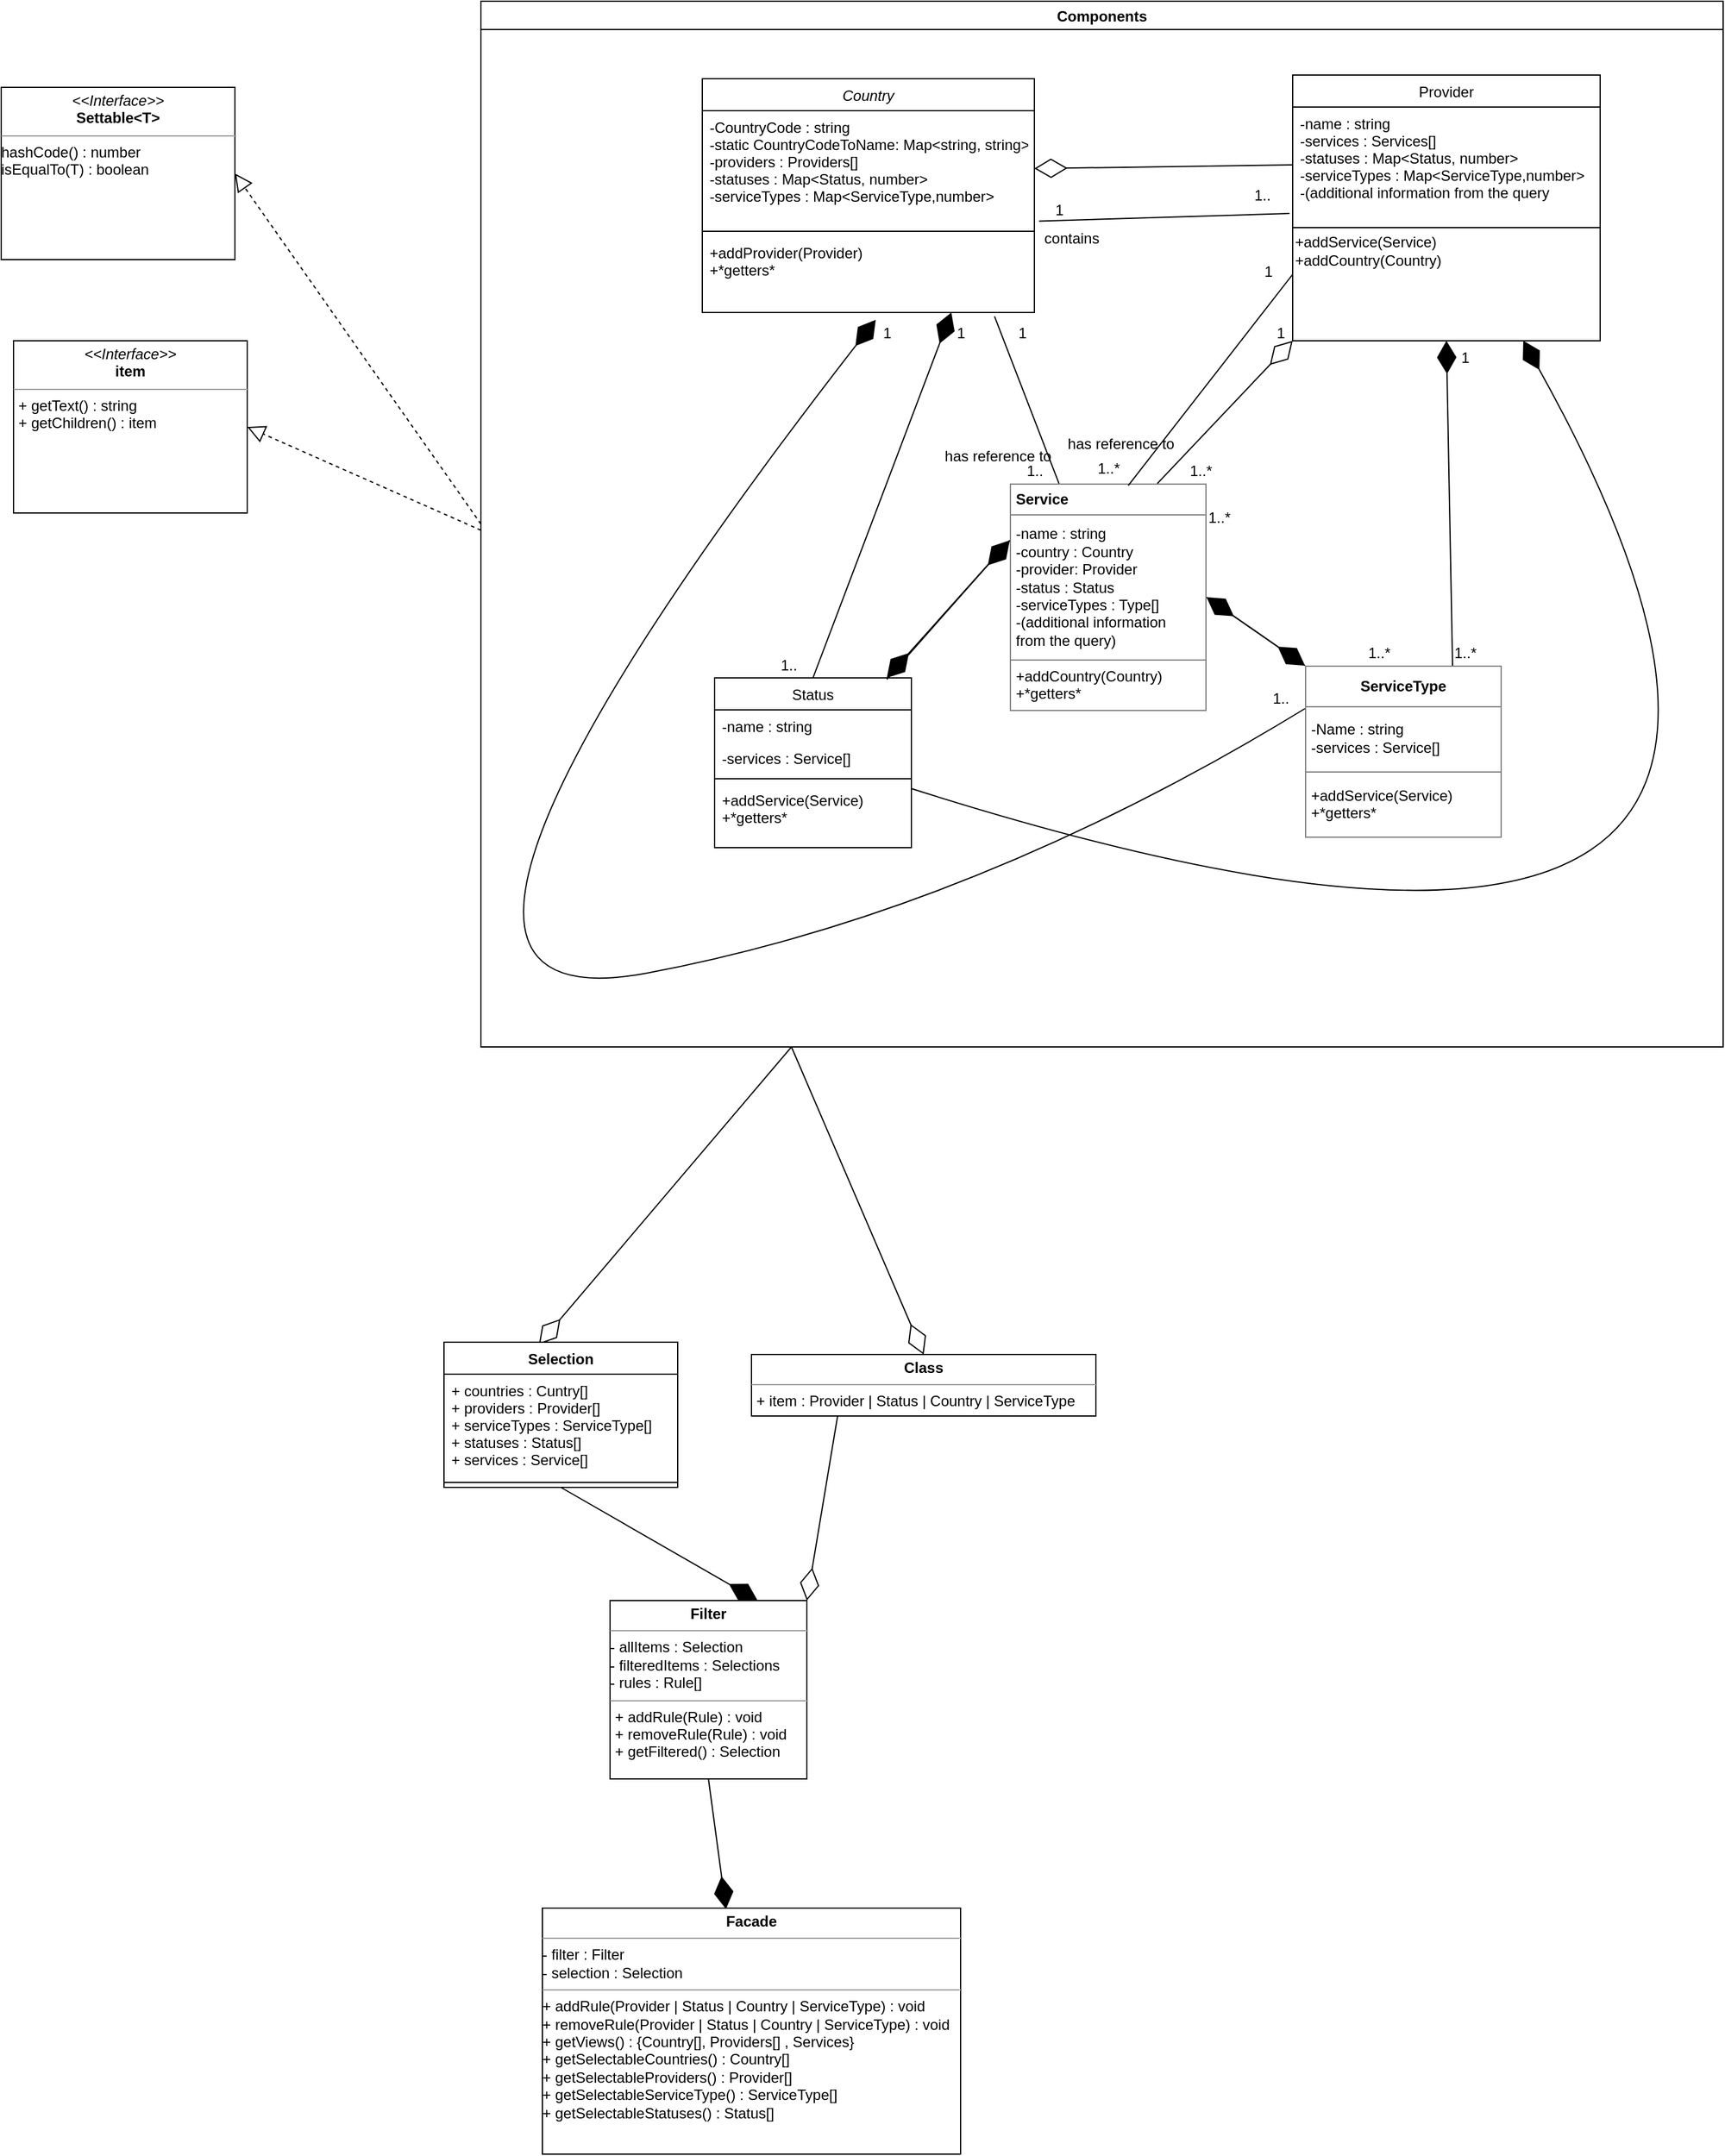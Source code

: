 <mxfile version="18.0.3" type="github">
  <diagram id="C5RBs43oDa-KdzZeNtuy" name="Page-1">
    <mxGraphModel dx="2577" dy="843" grid="1" gridSize="10" guides="1" tooltips="1" connect="1" arrows="1" fold="1" page="1" pageScale="1" pageWidth="827" pageHeight="1169" math="0" shadow="0">
      <root>
        <mxCell id="WIyWlLk6GJQsqaUBKTNV-0" />
        <mxCell id="WIyWlLk6GJQsqaUBKTNV-1" parent="WIyWlLk6GJQsqaUBKTNV-0" />
        <mxCell id="zkfFHV4jXpPFQw0GAbJ--0" value="Country" style="swimlane;fontStyle=2;align=center;verticalAlign=top;childLayout=stackLayout;horizontal=1;startSize=26;horizontalStack=0;resizeParent=1;resizeLast=0;collapsible=1;marginBottom=0;rounded=0;shadow=0;strokeWidth=1;" parent="WIyWlLk6GJQsqaUBKTNV-1" vertex="1">
          <mxGeometry x="40" y="163" width="270" height="190" as="geometry">
            <mxRectangle x="230" y="140" width="160" height="26" as="alternateBounds" />
          </mxGeometry>
        </mxCell>
        <mxCell id="zkfFHV4jXpPFQw0GAbJ--1" value="-CountryCode : string&#xa;-static CountryCodeToName: Map&lt;string, string&gt;&#xa;-providers : Providers[]&#xa;-statuses : Map&lt;Status, number&gt;&#xa;-serviceTypes : Map&lt;ServiceType,number&gt;&#xa;&#xa;" style="text;align=left;verticalAlign=top;spacingLeft=4;spacingRight=4;overflow=hidden;rotatable=0;points=[[0,0.5],[1,0.5]];portConstraint=eastwest;" parent="zkfFHV4jXpPFQw0GAbJ--0" vertex="1">
          <mxGeometry y="26" width="270" height="94" as="geometry" />
        </mxCell>
        <mxCell id="zkfFHV4jXpPFQw0GAbJ--4" value="" style="line;html=1;strokeWidth=1;align=left;verticalAlign=middle;spacingTop=-1;spacingLeft=3;spacingRight=3;rotatable=0;labelPosition=right;points=[];portConstraint=eastwest;" parent="zkfFHV4jXpPFQw0GAbJ--0" vertex="1">
          <mxGeometry y="120" width="270" height="8" as="geometry" />
        </mxCell>
        <mxCell id="zkfFHV4jXpPFQw0GAbJ--5" value="+addProvider(Provider)&#xa;+*getters*&#xa;" style="text;align=left;verticalAlign=top;spacingLeft=4;spacingRight=4;overflow=hidden;rotatable=0;points=[[0,0.5],[1,0.5]];portConstraint=eastwest;" parent="zkfFHV4jXpPFQw0GAbJ--0" vertex="1">
          <mxGeometry y="128" width="270" height="62" as="geometry" />
        </mxCell>
        <mxCell id="zkfFHV4jXpPFQw0GAbJ--6" value="Status" style="swimlane;fontStyle=0;align=center;verticalAlign=top;childLayout=stackLayout;horizontal=1;startSize=26;horizontalStack=0;resizeParent=1;resizeLast=0;collapsible=1;marginBottom=0;rounded=0;shadow=0;strokeWidth=1;" parent="WIyWlLk6GJQsqaUBKTNV-1" vertex="1">
          <mxGeometry x="50" y="650" width="160" height="138" as="geometry">
            <mxRectangle x="130" y="380" width="160" height="26" as="alternateBounds" />
          </mxGeometry>
        </mxCell>
        <mxCell id="zkfFHV4jXpPFQw0GAbJ--7" value="-name : string" style="text;align=left;verticalAlign=top;spacingLeft=4;spacingRight=4;overflow=hidden;rotatable=0;points=[[0,0.5],[1,0.5]];portConstraint=eastwest;" parent="zkfFHV4jXpPFQw0GAbJ--6" vertex="1">
          <mxGeometry y="26" width="160" height="26" as="geometry" />
        </mxCell>
        <mxCell id="zkfFHV4jXpPFQw0GAbJ--8" value="-services : Service[]" style="text;align=left;verticalAlign=top;spacingLeft=4;spacingRight=4;overflow=hidden;rotatable=0;points=[[0,0.5],[1,0.5]];portConstraint=eastwest;rounded=0;shadow=0;html=0;" parent="zkfFHV4jXpPFQw0GAbJ--6" vertex="1">
          <mxGeometry y="52" width="160" height="26" as="geometry" />
        </mxCell>
        <mxCell id="zkfFHV4jXpPFQw0GAbJ--9" value="" style="line;html=1;strokeWidth=1;align=left;verticalAlign=middle;spacingTop=-1;spacingLeft=3;spacingRight=3;rotatable=0;labelPosition=right;points=[];portConstraint=eastwest;" parent="zkfFHV4jXpPFQw0GAbJ--6" vertex="1">
          <mxGeometry y="78" width="160" height="8" as="geometry" />
        </mxCell>
        <mxCell id="zkfFHV4jXpPFQw0GAbJ--10" value="+addService(Service)&#xa;+*getters*&#xa;" style="text;align=left;verticalAlign=top;spacingLeft=4;spacingRight=4;overflow=hidden;rotatable=0;points=[[0,0.5],[1,0.5]];portConstraint=eastwest;fontStyle=0" parent="zkfFHV4jXpPFQw0GAbJ--6" vertex="1">
          <mxGeometry y="86" width="160" height="44" as="geometry" />
        </mxCell>
        <mxCell id="zkfFHV4jXpPFQw0GAbJ--17" value="Provider" style="swimlane;fontStyle=0;align=center;verticalAlign=top;childLayout=stackLayout;horizontal=1;startSize=26;horizontalStack=0;resizeParent=1;resizeLast=0;collapsible=1;marginBottom=0;rounded=0;shadow=0;strokeWidth=1;" parent="WIyWlLk6GJQsqaUBKTNV-1" vertex="1">
          <mxGeometry x="520" y="160" width="250" height="216" as="geometry">
            <mxRectangle x="550" y="140" width="160" height="26" as="alternateBounds" />
          </mxGeometry>
        </mxCell>
        <mxCell id="zkfFHV4jXpPFQw0GAbJ--18" value="-name : string &#xa;-services : Services[]&#xa;-statuses : Map&lt;Status, number&gt;&#xa;-serviceTypes : Map&lt;ServiceType,number&gt;&#xa;-(additional information from the query&#xa;" style="text;align=left;verticalAlign=top;spacingLeft=4;spacingRight=4;overflow=hidden;rotatable=0;points=[[0,0.5],[1,0.5]];portConstraint=eastwest;" parent="zkfFHV4jXpPFQw0GAbJ--17" vertex="1">
          <mxGeometry y="26" width="250" height="94" as="geometry" />
        </mxCell>
        <mxCell id="zkfFHV4jXpPFQw0GAbJ--23" value="" style="line;html=1;strokeWidth=1;align=left;verticalAlign=middle;spacingTop=-1;spacingLeft=3;spacingRight=3;rotatable=0;labelPosition=right;points=[];portConstraint=eastwest;" parent="zkfFHV4jXpPFQw0GAbJ--17" vertex="1">
          <mxGeometry y="120" width="250" height="8" as="geometry" />
        </mxCell>
        <mxCell id="jx6eO44tTlSofghOy_yD-11" value="+addService(Service)&lt;div&gt;+addCountry(Country)&lt;br&gt;&lt;/div&gt;" style="text;html=1;align=left;verticalAlign=middle;resizable=0;points=[];autosize=1;strokeColor=none;fillColor=none;hachureGap=4;" vertex="1" parent="zkfFHV4jXpPFQw0GAbJ--17">
          <mxGeometry y="128" width="250" height="30" as="geometry" />
        </mxCell>
        <mxCell id="jx6eO44tTlSofghOy_yD-0" value="&lt;table style=&quot;width:100%;height:100%;border-collapse:collapse;&quot; width=&quot;100%&quot; height=&quot;100%&quot; cellpadding=&quot;4&quot; border=&quot;1&quot;&gt;&lt;tbody&gt;&lt;tr&gt;&lt;th&gt;Service&lt;/th&gt;&lt;/tr&gt;&lt;tr&gt;&lt;td&gt;-name : string&lt;br&gt;-country : Country&lt;br&gt;-provider: Provider &lt;br&gt;-status : Status&lt;br&gt;-serviceTypes : Type[]&lt;br&gt;-(additional information&lt;br&gt;from the query)&lt;br&gt;&lt;/td&gt;&lt;/tr&gt;&lt;tr&gt;&lt;td&gt;+addCountry(Country)&lt;br&gt;+*getters*&lt;br&gt;&lt;/td&gt;&lt;/tr&gt;&lt;/tbody&gt;&lt;/table&gt;" style="text;html=1;strokeColor=none;fillColor=none;overflow=fill;hachureGap=4;align=left;" vertex="1" parent="WIyWlLk6GJQsqaUBKTNV-1">
          <mxGeometry x="290" y="492" width="160" height="185" as="geometry" />
        </mxCell>
        <mxCell id="jx6eO44tTlSofghOy_yD-1" value="&lt;table style=&quot;width:100%;height:100%;border-collapse:collapse;&quot; width=&quot;100%&quot; height=&quot;100%&quot; cellpadding=&quot;4&quot; border=&quot;1&quot;&gt;&lt;tbody&gt;&lt;tr&gt;&lt;th align=&quot;center&quot;&gt;ServiceType&lt;br&gt;&lt;/th&gt;&lt;/tr&gt;&lt;tr&gt;&lt;td&gt;-Name : string&lt;br&gt;&lt;div align=&quot;left&quot;&gt;-services : Service[]&lt;/div&gt;&lt;/td&gt;&lt;/tr&gt;&lt;tr&gt;&lt;td&gt;+addService(Service)&lt;br&gt;+*getters*&lt;br&gt;&lt;/td&gt;&lt;/tr&gt;&lt;/tbody&gt;&lt;/table&gt;" style="text;html=1;strokeColor=none;fillColor=none;overflow=fill;hachureGap=4;" vertex="1" parent="WIyWlLk6GJQsqaUBKTNV-1">
          <mxGeometry x="530" y="640" width="160" height="140" as="geometry" />
        </mxCell>
        <mxCell id="jx6eO44tTlSofghOy_yD-31" value="" style="endArrow=diamondThin;endFill=0;endSize=24;html=1;rounded=0;sourcePerimeterSpacing=8;targetPerimeterSpacing=8;curved=1;entryX=0;entryY=1;entryDx=0;entryDy=0;exitX=0.75;exitY=0;exitDx=0;exitDy=0;" edge="1" parent="WIyWlLk6GJQsqaUBKTNV-1" source="jx6eO44tTlSofghOy_yD-0" target="zkfFHV4jXpPFQw0GAbJ--17">
          <mxGeometry width="160" relative="1" as="geometry">
            <mxPoint x="280" y="500" as="sourcePoint" />
            <mxPoint x="440" y="500" as="targetPoint" />
          </mxGeometry>
        </mxCell>
        <mxCell id="jx6eO44tTlSofghOy_yD-34" value="1..*" style="text;html=1;align=center;verticalAlign=middle;resizable=0;points=[];autosize=1;strokeColor=none;fillColor=none;hachureGap=4;" vertex="1" parent="WIyWlLk6GJQsqaUBKTNV-1">
          <mxGeometry x="430" y="472" width="30" height="20" as="geometry" />
        </mxCell>
        <mxCell id="jx6eO44tTlSofghOy_yD-35" value="1" style="text;html=1;align=center;verticalAlign=middle;resizable=0;points=[];autosize=1;strokeColor=none;fillColor=none;hachureGap=4;" vertex="1" parent="WIyWlLk6GJQsqaUBKTNV-1">
          <mxGeometry x="500" y="360" width="20" height="20" as="geometry" />
        </mxCell>
        <mxCell id="jx6eO44tTlSofghOy_yD-44" value="1.." style="text;html=1;align=center;verticalAlign=middle;resizable=0;points=[];autosize=1;strokeColor=none;fillColor=none;hachureGap=4;" vertex="1" parent="WIyWlLk6GJQsqaUBKTNV-1">
          <mxGeometry x="295" y="472" width="30" height="20" as="geometry" />
        </mxCell>
        <mxCell id="jx6eO44tTlSofghOy_yD-55" value="1.." style="text;html=1;align=center;verticalAlign=middle;resizable=0;points=[];autosize=1;strokeColor=none;fillColor=none;hachureGap=4;" vertex="1" parent="WIyWlLk6GJQsqaUBKTNV-1">
          <mxGeometry x="495" y="657" width="30" height="20" as="geometry" />
        </mxCell>
        <mxCell id="jx6eO44tTlSofghOy_yD-56" value="1" style="text;html=1;align=center;verticalAlign=middle;resizable=0;points=[];autosize=1;strokeColor=none;fillColor=none;hachureGap=4;" vertex="1" parent="WIyWlLk6GJQsqaUBKTNV-1">
          <mxGeometry x="180" y="360" width="20" height="20" as="geometry" />
        </mxCell>
        <mxCell id="jx6eO44tTlSofghOy_yD-57" value="" style="endArrow=diamondThin;endFill=1;endSize=24;html=1;rounded=0;sourcePerimeterSpacing=8;targetPerimeterSpacing=8;curved=1;entryX=0.05;entryY=-0.05;entryDx=0;entryDy=0;exitX=0;exitY=0.25;exitDx=0;exitDy=0;entryPerimeter=0;" edge="1" parent="WIyWlLk6GJQsqaUBKTNV-1" source="jx6eO44tTlSofghOy_yD-1" target="jx6eO44tTlSofghOy_yD-56">
          <mxGeometry width="160" relative="1" as="geometry">
            <mxPoint x="250" y="580" as="sourcePoint" />
            <mxPoint x="90" y="580" as="targetPoint" />
            <Array as="points">
              <mxPoint x="260" y="840" />
              <mxPoint x="-270" y="940" />
            </Array>
          </mxGeometry>
        </mxCell>
        <mxCell id="jx6eO44tTlSofghOy_yD-59" value="" style="endArrow=diamondThin;endFill=1;endSize=24;html=1;rounded=0;sourcePerimeterSpacing=8;targetPerimeterSpacing=8;curved=1;entryX=0.75;entryY=1;entryDx=0;entryDy=0;exitX=0.5;exitY=0;exitDx=0;exitDy=0;" edge="1" parent="WIyWlLk6GJQsqaUBKTNV-1" source="zkfFHV4jXpPFQw0GAbJ--6" target="zkfFHV4jXpPFQw0GAbJ--0">
          <mxGeometry width="160" relative="1" as="geometry">
            <mxPoint x="220" y="570" as="sourcePoint" />
            <mxPoint x="60" y="570" as="targetPoint" />
          </mxGeometry>
        </mxCell>
        <mxCell id="jx6eO44tTlSofghOy_yD-60" value="1.." style="text;html=1;align=center;verticalAlign=middle;resizable=0;points=[];autosize=1;strokeColor=none;fillColor=none;hachureGap=4;" vertex="1" parent="WIyWlLk6GJQsqaUBKTNV-1">
          <mxGeometry x="95" y="630" width="30" height="20" as="geometry" />
        </mxCell>
        <mxCell id="jx6eO44tTlSofghOy_yD-61" value="1" style="text;html=1;align=center;verticalAlign=middle;resizable=0;points=[];autosize=1;strokeColor=none;fillColor=none;hachureGap=4;" vertex="1" parent="WIyWlLk6GJQsqaUBKTNV-1">
          <mxGeometry x="240" y="360" width="20" height="20" as="geometry" />
        </mxCell>
        <mxCell id="jx6eO44tTlSofghOy_yD-62" value="" style="endArrow=diamondThin;endFill=1;endSize=24;html=1;rounded=0;sourcePerimeterSpacing=8;targetPerimeterSpacing=8;curved=1;entryX=0.5;entryY=1;entryDx=0;entryDy=0;exitX=0.75;exitY=0;exitDx=0;exitDy=0;" edge="1" parent="WIyWlLk6GJQsqaUBKTNV-1" source="jx6eO44tTlSofghOy_yD-1" target="zkfFHV4jXpPFQw0GAbJ--17">
          <mxGeometry width="160" relative="1" as="geometry">
            <mxPoint x="260" y="610" as="sourcePoint" />
            <mxPoint x="420" y="610" as="targetPoint" />
          </mxGeometry>
        </mxCell>
        <mxCell id="jx6eO44tTlSofghOy_yD-63" value="1" style="text;html=1;align=center;verticalAlign=middle;resizable=0;points=[];autosize=1;strokeColor=none;fillColor=none;hachureGap=4;" vertex="1" parent="WIyWlLk6GJQsqaUBKTNV-1">
          <mxGeometry x="650" y="380" width="20" height="20" as="geometry" />
        </mxCell>
        <mxCell id="jx6eO44tTlSofghOy_yD-64" value="1..*" style="text;html=1;align=center;verticalAlign=middle;resizable=0;points=[];autosize=1;strokeColor=none;fillColor=none;hachureGap=4;" vertex="1" parent="WIyWlLk6GJQsqaUBKTNV-1">
          <mxGeometry x="645" y="620" width="30" height="20" as="geometry" />
        </mxCell>
        <mxCell id="jx6eO44tTlSofghOy_yD-65" value="" style="endArrow=diamondThin;endFill=1;endSize=24;html=1;rounded=0;sourcePerimeterSpacing=8;targetPerimeterSpacing=8;curved=1;exitX=1;exitY=0.091;exitDx=0;exitDy=0;exitPerimeter=0;entryX=0.75;entryY=1;entryDx=0;entryDy=0;" edge="1" parent="WIyWlLk6GJQsqaUBKTNV-1" source="zkfFHV4jXpPFQw0GAbJ--10" target="zkfFHV4jXpPFQw0GAbJ--17">
          <mxGeometry width="160" relative="1" as="geometry">
            <mxPoint x="220" y="750" as="sourcePoint" />
            <mxPoint x="380" y="750" as="targetPoint" />
            <Array as="points">
              <mxPoint x="1060" y="1010" />
            </Array>
          </mxGeometry>
        </mxCell>
        <mxCell id="jx6eO44tTlSofghOy_yD-67" value="Components" style="swimlane;hachureGap=4;startSize=23;" vertex="1" parent="WIyWlLk6GJQsqaUBKTNV-1">
          <mxGeometry x="-140" y="100" width="1010" height="850" as="geometry" />
        </mxCell>
        <mxCell id="jx6eO44tTlSofghOy_yD-76" value="1.." style="text;html=1;align=center;verticalAlign=middle;resizable=0;points=[];autosize=1;strokeColor=none;fillColor=none;hachureGap=4;" vertex="1" parent="jx6eO44tTlSofghOy_yD-67">
          <mxGeometry x="620" y="148" width="30" height="20" as="geometry" />
        </mxCell>
        <mxCell id="jx6eO44tTlSofghOy_yD-77" value="contains" style="text;html=1;align=center;verticalAlign=middle;resizable=0;points=[];autosize=1;strokeColor=none;fillColor=none;hachureGap=4;" vertex="1" parent="jx6eO44tTlSofghOy_yD-67">
          <mxGeometry x="450" y="183" width="60" height="20" as="geometry" />
        </mxCell>
        <mxCell id="jx6eO44tTlSofghOy_yD-79" value="1" style="text;html=1;align=center;verticalAlign=middle;resizable=0;points=[];autosize=1;strokeColor=none;fillColor=none;hachureGap=4;" vertex="1" parent="jx6eO44tTlSofghOy_yD-67">
          <mxGeometry x="430" y="260" width="20" height="20" as="geometry" />
        </mxCell>
        <mxCell id="jx6eO44tTlSofghOy_yD-80" value="has reference to" style="text;html=1;align=center;verticalAlign=middle;resizable=0;points=[];autosize=1;strokeColor=none;fillColor=none;hachureGap=4;" vertex="1" parent="jx6eO44tTlSofghOy_yD-67">
          <mxGeometry x="370" y="360" width="100" height="20" as="geometry" />
        </mxCell>
        <mxCell id="jx6eO44tTlSofghOy_yD-84" value="has reference to" style="text;html=1;align=center;verticalAlign=middle;resizable=0;points=[];autosize=1;strokeColor=none;fillColor=none;hachureGap=4;" vertex="1" parent="jx6eO44tTlSofghOy_yD-67">
          <mxGeometry x="470" y="350" width="100" height="20" as="geometry" />
        </mxCell>
        <mxCell id="jx6eO44tTlSofghOy_yD-68" value="&lt;p style=&quot;margin:0px;margin-top:4px;text-align:center;&quot;&gt;&lt;i&gt;&amp;lt;&amp;lt;Interface&amp;gt;&amp;gt;&lt;/i&gt;&lt;br&gt;&lt;b&gt;Settable&amp;lt;T&amp;gt;&lt;/b&gt;&lt;br&gt;&lt;/p&gt;&lt;hr size=&quot;1&quot;&gt;&lt;div&gt;hashCode() : number&lt;/div&gt;&lt;div&gt;isEqualTo(T) : boolean&lt;br&gt;&lt;/div&gt;" style="verticalAlign=top;align=left;overflow=fill;fontSize=12;fontFamily=Helvetica;html=1;hachureGap=4;" vertex="1" parent="WIyWlLk6GJQsqaUBKTNV-1">
          <mxGeometry x="-530" y="170" width="190" height="140" as="geometry" />
        </mxCell>
        <mxCell id="jx6eO44tTlSofghOy_yD-69" value="&lt;p style=&quot;margin:0px;margin-top:4px;text-align:center;&quot;&gt;&lt;i&gt;&amp;lt;&amp;lt;Interface&amp;gt;&amp;gt;&lt;/i&gt;&lt;br&gt;&lt;b&gt;item&lt;/b&gt;&lt;br&gt;&lt;/p&gt;&lt;hr size=&quot;1&quot;&gt;&lt;p style=&quot;margin:0px;margin-left:4px;&quot;&gt;+ getText() : string&lt;br&gt;+ getChildren() : item&lt;br&gt;&lt;/p&gt;" style="verticalAlign=top;align=left;overflow=fill;fontSize=12;fontFamily=Helvetica;html=1;hachureGap=4;" vertex="1" parent="WIyWlLk6GJQsqaUBKTNV-1">
          <mxGeometry x="-520" y="376" width="190" height="140" as="geometry" />
        </mxCell>
        <mxCell id="jx6eO44tTlSofghOy_yD-70" value="" style="endArrow=block;dashed=1;endFill=0;endSize=12;html=1;rounded=0;sourcePerimeterSpacing=8;targetPerimeterSpacing=8;curved=1;entryX=1;entryY=0.5;entryDx=0;entryDy=0;" edge="1" parent="WIyWlLk6GJQsqaUBKTNV-1" target="jx6eO44tTlSofghOy_yD-69">
          <mxGeometry width="160" relative="1" as="geometry">
            <mxPoint x="-140" y="530" as="sourcePoint" />
            <mxPoint x="-210" y="520" as="targetPoint" />
          </mxGeometry>
        </mxCell>
        <mxCell id="jx6eO44tTlSofghOy_yD-71" value="" style="endArrow=block;dashed=1;endFill=0;endSize=12;html=1;rounded=0;sourcePerimeterSpacing=8;targetPerimeterSpacing=8;curved=1;entryX=1;entryY=0.5;entryDx=0;entryDy=0;exitX=0;exitY=0.5;exitDx=0;exitDy=0;" edge="1" parent="WIyWlLk6GJQsqaUBKTNV-1" source="jx6eO44tTlSofghOy_yD-67" target="jx6eO44tTlSofghOy_yD-68">
          <mxGeometry width="160" relative="1" as="geometry">
            <mxPoint x="-340" y="320" as="sourcePoint" />
            <mxPoint x="-180" y="320" as="targetPoint" />
          </mxGeometry>
        </mxCell>
        <mxCell id="jx6eO44tTlSofghOy_yD-73" value="" style="endArrow=diamondThin;endFill=0;endSize=24;html=1;rounded=0;sourcePerimeterSpacing=8;targetPerimeterSpacing=8;entryX=1;entryY=0.5;entryDx=0;entryDy=0;exitX=0;exitY=0.5;exitDx=0;exitDy=0;" edge="1" parent="WIyWlLk6GJQsqaUBKTNV-1" source="zkfFHV4jXpPFQw0GAbJ--18" target="zkfFHV4jXpPFQw0GAbJ--1">
          <mxGeometry width="160" relative="1" as="geometry">
            <mxPoint x="310" y="370" as="sourcePoint" />
            <mxPoint x="470" y="370" as="targetPoint" />
          </mxGeometry>
        </mxCell>
        <mxCell id="jx6eO44tTlSofghOy_yD-74" value="" style="endArrow=none;html=1;rounded=0;startSize=14;endSize=14;sourcePerimeterSpacing=8;targetPerimeterSpacing=8;entryX=-0.01;entryY=0.92;entryDx=0;entryDy=0;entryPerimeter=0;exitX=1.014;exitY=0.955;exitDx=0;exitDy=0;exitPerimeter=0;" edge="1" parent="WIyWlLk6GJQsqaUBKTNV-1" source="zkfFHV4jXpPFQw0GAbJ--1" target="zkfFHV4jXpPFQw0GAbJ--18">
          <mxGeometry width="50" height="50" relative="1" as="geometry">
            <mxPoint x="370" y="390" as="sourcePoint" />
            <mxPoint x="420" y="340" as="targetPoint" />
          </mxGeometry>
        </mxCell>
        <mxCell id="jx6eO44tTlSofghOy_yD-75" value="1" style="text;html=1;align=center;verticalAlign=middle;resizable=0;points=[];autosize=1;strokeColor=none;fillColor=none;hachureGap=4;" vertex="1" parent="WIyWlLk6GJQsqaUBKTNV-1">
          <mxGeometry x="320" y="260" width="20" height="20" as="geometry" />
        </mxCell>
        <mxCell id="jx6eO44tTlSofghOy_yD-78" value="" style="endArrow=none;html=1;rounded=0;startSize=14;endSize=14;sourcePerimeterSpacing=8;targetPerimeterSpacing=8;entryX=0.88;entryY=1.052;entryDx=0;entryDy=0;entryPerimeter=0;exitX=0.25;exitY=0;exitDx=0;exitDy=0;" edge="1" parent="WIyWlLk6GJQsqaUBKTNV-1" source="jx6eO44tTlSofghOy_yD-0" target="zkfFHV4jXpPFQw0GAbJ--5">
          <mxGeometry width="50" height="50" relative="1" as="geometry">
            <mxPoint x="370" y="440" as="sourcePoint" />
            <mxPoint x="420" y="390" as="targetPoint" />
          </mxGeometry>
        </mxCell>
        <mxCell id="jx6eO44tTlSofghOy_yD-81" value="" style="endArrow=none;html=1;rounded=0;startSize=14;endSize=14;sourcePerimeterSpacing=8;targetPerimeterSpacing=8;entryX=0;entryY=0.75;entryDx=0;entryDy=0;exitX=0.602;exitY=0.009;exitDx=0;exitDy=0;exitPerimeter=0;" edge="1" parent="WIyWlLk6GJQsqaUBKTNV-1" source="jx6eO44tTlSofghOy_yD-0" target="zkfFHV4jXpPFQw0GAbJ--17">
          <mxGeometry width="50" height="50" relative="1" as="geometry">
            <mxPoint x="370" y="440" as="sourcePoint" />
            <mxPoint x="420" y="390" as="targetPoint" />
          </mxGeometry>
        </mxCell>
        <mxCell id="jx6eO44tTlSofghOy_yD-82" value="1..*" style="text;html=1;align=center;verticalAlign=middle;resizable=0;points=[];autosize=1;strokeColor=none;fillColor=none;hachureGap=4;" vertex="1" parent="WIyWlLk6GJQsqaUBKTNV-1">
          <mxGeometry x="355" y="470" width="30" height="20" as="geometry" />
        </mxCell>
        <mxCell id="jx6eO44tTlSofghOy_yD-83" value="1" style="text;html=1;align=center;verticalAlign=middle;resizable=0;points=[];autosize=1;strokeColor=none;fillColor=none;hachureGap=4;" vertex="1" parent="WIyWlLk6GJQsqaUBKTNV-1">
          <mxGeometry x="490" y="310" width="20" height="20" as="geometry" />
        </mxCell>
        <mxCell id="jx6eO44tTlSofghOy_yD-87" value="1..*" style="text;html=1;align=center;verticalAlign=middle;resizable=0;points=[];autosize=1;strokeColor=none;fillColor=none;hachureGap=4;" vertex="1" parent="WIyWlLk6GJQsqaUBKTNV-1">
          <mxGeometry x="445" y="510" width="30" height="20" as="geometry" />
        </mxCell>
        <mxCell id="jx6eO44tTlSofghOy_yD-88" value="1..*" style="text;html=1;align=center;verticalAlign=middle;resizable=0;points=[];autosize=1;strokeColor=none;fillColor=none;hachureGap=4;" vertex="1" parent="WIyWlLk6GJQsqaUBKTNV-1">
          <mxGeometry x="575" y="620" width="30" height="20" as="geometry" />
        </mxCell>
        <mxCell id="jx6eO44tTlSofghOy_yD-89" value="" style="endArrow=diamondThin;endFill=1;endSize=24;html=1;rounded=0;sourcePerimeterSpacing=8;targetPerimeterSpacing=8;entryX=0;entryY=0;entryDx=0;entryDy=0;exitX=1;exitY=0.5;exitDx=0;exitDy=0;" edge="1" parent="WIyWlLk6GJQsqaUBKTNV-1" source="jx6eO44tTlSofghOy_yD-0" target="jx6eO44tTlSofghOy_yD-1">
          <mxGeometry width="160" relative="1" as="geometry">
            <mxPoint x="170" y="580" as="sourcePoint" />
            <mxPoint x="330" y="580" as="targetPoint" />
          </mxGeometry>
        </mxCell>
        <mxCell id="jx6eO44tTlSofghOy_yD-90" value="" style="endArrow=diamondThin;endFill=1;endSize=24;html=1;rounded=0;sourcePerimeterSpacing=8;targetPerimeterSpacing=8;entryX=1;entryY=0.5;entryDx=0;entryDy=0;exitX=0;exitY=0;exitDx=0;exitDy=0;" edge="1" parent="WIyWlLk6GJQsqaUBKTNV-1" source="jx6eO44tTlSofghOy_yD-1" target="jx6eO44tTlSofghOy_yD-0">
          <mxGeometry width="160" relative="1" as="geometry">
            <mxPoint x="170" y="580" as="sourcePoint" />
            <mxPoint x="330" y="580" as="targetPoint" />
          </mxGeometry>
        </mxCell>
        <mxCell id="jx6eO44tTlSofghOy_yD-91" value="" style="endArrow=diamondThin;endFill=1;endSize=24;html=1;rounded=0;sourcePerimeterSpacing=8;targetPerimeterSpacing=8;entryX=0;entryY=0.25;entryDx=0;entryDy=0;exitX=0.875;exitY=0.009;exitDx=0;exitDy=0;exitPerimeter=0;" edge="1" parent="WIyWlLk6GJQsqaUBKTNV-1" source="zkfFHV4jXpPFQw0GAbJ--6" target="jx6eO44tTlSofghOy_yD-0">
          <mxGeometry width="160" relative="1" as="geometry">
            <mxPoint x="170" y="580" as="sourcePoint" />
            <mxPoint x="330" y="580" as="targetPoint" />
          </mxGeometry>
        </mxCell>
        <mxCell id="jx6eO44tTlSofghOy_yD-92" value="" style="endArrow=diamondThin;endFill=1;endSize=24;html=1;rounded=0;sourcePerimeterSpacing=8;targetPerimeterSpacing=8;exitX=0;exitY=0.25;exitDx=0;exitDy=0;" edge="1" parent="WIyWlLk6GJQsqaUBKTNV-1" source="jx6eO44tTlSofghOy_yD-0">
          <mxGeometry width="160" relative="1" as="geometry">
            <mxPoint x="170" y="580" as="sourcePoint" />
            <mxPoint x="190" y="650" as="targetPoint" />
          </mxGeometry>
        </mxCell>
        <mxCell id="jx6eO44tTlSofghOy_yD-93" value="" style="endArrow=diamondThin;endFill=0;endSize=24;html=1;rounded=0;sourcePerimeterSpacing=8;targetPerimeterSpacing=8;entryX=0.406;entryY=0.015;entryDx=0;entryDy=0;exitX=0.25;exitY=1;exitDx=0;exitDy=0;entryPerimeter=0;" edge="1" parent="WIyWlLk6GJQsqaUBKTNV-1" source="jx6eO44tTlSofghOy_yD-67" target="jx6eO44tTlSofghOy_yD-95">
          <mxGeometry width="160" relative="1" as="geometry">
            <mxPoint x="-90" y="1290" as="sourcePoint" />
            <mxPoint x="-250" y="1290" as="targetPoint" />
          </mxGeometry>
        </mxCell>
        <mxCell id="jx6eO44tTlSofghOy_yD-95" value="Selection" style="swimlane;fontStyle=1;align=center;verticalAlign=top;childLayout=stackLayout;horizontal=1;startSize=26;horizontalStack=0;resizeParent=1;resizeParentMax=0;resizeLast=0;collapsible=1;marginBottom=0;hachureGap=4;" vertex="1" parent="WIyWlLk6GJQsqaUBKTNV-1">
          <mxGeometry x="-170" y="1190" width="190" height="118" as="geometry" />
        </mxCell>
        <mxCell id="jx6eO44tTlSofghOy_yD-96" value="+ countries : Cuntry[]&#xa;+ providers : Provider[]&#xa;+ serviceTypes : ServiceType[]&#xa;+ statuses : Status[]&#xa;+ services : Service[]&#xa;" style="text;strokeColor=none;fillColor=none;align=left;verticalAlign=top;spacingLeft=4;spacingRight=4;overflow=hidden;rotatable=0;points=[[0,0.5],[1,0.5]];portConstraint=eastwest;hachureGap=4;" vertex="1" parent="jx6eO44tTlSofghOy_yD-95">
          <mxGeometry y="26" width="190" height="84" as="geometry" />
        </mxCell>
        <mxCell id="jx6eO44tTlSofghOy_yD-97" value="" style="line;strokeWidth=1;fillColor=none;align=left;verticalAlign=middle;spacingTop=-1;spacingLeft=3;spacingRight=3;rotatable=0;labelPosition=right;points=[];portConstraint=eastwest;hachureGap=4;" vertex="1" parent="jx6eO44tTlSofghOy_yD-95">
          <mxGeometry y="110" width="190" height="8" as="geometry" />
        </mxCell>
        <mxCell id="jx6eO44tTlSofghOy_yD-99" value="" style="endArrow=diamondThin;endFill=1;endSize=24;html=1;rounded=0;sourcePerimeterSpacing=8;targetPerimeterSpacing=8;exitX=0.5;exitY=1;exitDx=0;exitDy=0;entryX=0.75;entryY=0;entryDx=0;entryDy=0;" edge="1" parent="WIyWlLk6GJQsqaUBKTNV-1" source="jx6eO44tTlSofghOy_yD-95" target="jx6eO44tTlSofghOy_yD-100">
          <mxGeometry width="160" relative="1" as="geometry">
            <mxPoint x="-180" y="1490" as="sourcePoint" />
            <mxPoint x="-240" y="1530" as="targetPoint" />
          </mxGeometry>
        </mxCell>
        <mxCell id="jx6eO44tTlSofghOy_yD-100" value="&lt;p style=&quot;margin:0px;margin-top:4px;text-align:center;&quot;&gt;&lt;b&gt;Filter&lt;/b&gt;&lt;br&gt;&lt;/p&gt;&lt;hr size=&quot;1&quot;&gt;&lt;div&gt;- allItems : Selection&lt;/div&gt;&lt;div&gt;- filteredItems : Selections&lt;/div&gt;&lt;div&gt;- rules : Rule[]&lt;br&gt;&lt;/div&gt;&lt;hr size=&quot;1&quot;&gt;&lt;p style=&quot;margin:0px;margin-left:4px;&quot;&gt;+ addRule(Rule) : void&lt;br&gt;&lt;/p&gt;&lt;p style=&quot;margin:0px;margin-left:4px;&quot;&gt;+ removeRule(Rule) : void&lt;/p&gt;&lt;p style=&quot;margin:0px;margin-left:4px;&quot;&gt;+ getFiltered() : Selection&lt;br&gt;&lt;/p&gt;" style="verticalAlign=top;align=left;overflow=fill;fontSize=12;fontFamily=Helvetica;html=1;hachureGap=4;" vertex="1" parent="WIyWlLk6GJQsqaUBKTNV-1">
          <mxGeometry x="-35" y="1400" width="160" height="145" as="geometry" />
        </mxCell>
        <mxCell id="jx6eO44tTlSofghOy_yD-101" value="" style="endArrow=diamondThin;endFill=0;endSize=24;html=1;rounded=0;sourcePerimeterSpacing=8;targetPerimeterSpacing=8;exitX=0.25;exitY=1;exitDx=0;exitDy=0;entryX=0.5;entryY=0;entryDx=0;entryDy=0;" edge="1" parent="WIyWlLk6GJQsqaUBKTNV-1" source="jx6eO44tTlSofghOy_yD-67" target="jx6eO44tTlSofghOy_yD-102">
          <mxGeometry width="160" relative="1" as="geometry">
            <mxPoint x="320" y="1130" as="sourcePoint" />
            <mxPoint x="160" y="1190" as="targetPoint" />
          </mxGeometry>
        </mxCell>
        <mxCell id="jx6eO44tTlSofghOy_yD-102" value="&lt;p style=&quot;margin:0px;margin-top:4px;text-align:center;&quot;&gt;&lt;b&gt;Class&lt;/b&gt;&lt;/p&gt;&lt;hr size=&quot;1&quot;&gt;&lt;p style=&quot;margin:0px;margin-left:4px;&quot;&gt;+ item : Provider | Status | Country | ServiceType&lt;br&gt;&lt;/p&gt;&lt;hr size=&quot;1&quot;&gt;" style="verticalAlign=top;align=left;overflow=fill;fontSize=12;fontFamily=Helvetica;html=1;hachureGap=4;" vertex="1" parent="WIyWlLk6GJQsqaUBKTNV-1">
          <mxGeometry x="80" y="1200" width="280" height="50" as="geometry" />
        </mxCell>
        <mxCell id="jx6eO44tTlSofghOy_yD-103" value="" style="endArrow=diamondThin;endFill=0;endSize=24;html=1;rounded=0;sourcePerimeterSpacing=8;targetPerimeterSpacing=8;entryX=1;entryY=0;entryDx=0;entryDy=0;exitX=0.25;exitY=1;exitDx=0;exitDy=0;" edge="1" parent="WIyWlLk6GJQsqaUBKTNV-1" source="jx6eO44tTlSofghOy_yD-102" target="jx6eO44tTlSofghOy_yD-100">
          <mxGeometry width="160" relative="1" as="geometry">
            <mxPoint x="-80" y="1440" as="sourcePoint" />
            <mxPoint x="80" y="1440" as="targetPoint" />
          </mxGeometry>
        </mxCell>
        <mxCell id="jx6eO44tTlSofghOy_yD-105" value="&lt;p style=&quot;margin:0px;margin-top:4px;text-align:center;&quot;&gt;&lt;b&gt;Facade&lt;/b&gt;&lt;br&gt;&lt;/p&gt;&lt;hr size=&quot;1&quot;&gt;&lt;div&gt;- filter : Filter&lt;/div&gt;&lt;div&gt;- selection : Selection&lt;br&gt;&lt;/div&gt;&lt;hr size=&quot;1&quot;&gt;&lt;div&gt;+ addRule(Provider | Status | Country | ServiceType) : void&lt;br&gt;&lt;/div&gt;&lt;div&gt;+ removeRule(Provider | Status | Country | ServiceType) : void&lt;br&gt;&lt;/div&gt;&lt;div&gt;+ getViews() : {Country[], Providers[] , Services}&lt;/div&gt;&lt;div&gt;+ getSelectableCountries() : Country[]&lt;/div&gt;&lt;div&gt;&lt;div&gt;+ getSelectableProviders() : Provider[]&lt;/div&gt;&lt;div&gt;&lt;div&gt;+ getSelectableServiceType() : ServiceType[]&lt;/div&gt;&lt;div&gt;&lt;div&gt;+ getSelectableStatuses() : Status[]&lt;/div&gt;&lt;/div&gt;&lt;/div&gt;&lt;/div&gt;&lt;div&gt;&lt;br&gt; &lt;/div&gt;&lt;div&gt;&lt;br&gt;&lt;/div&gt;" style="verticalAlign=top;align=left;overflow=fill;fontSize=12;fontFamily=Helvetica;html=1;hachureGap=4;" vertex="1" parent="WIyWlLk6GJQsqaUBKTNV-1">
          <mxGeometry x="-90" y="1650" width="340" height="200" as="geometry" />
        </mxCell>
        <mxCell id="jx6eO44tTlSofghOy_yD-106" value="" style="endArrow=diamondThin;endFill=1;endSize=24;html=1;rounded=0;sourcePerimeterSpacing=8;targetPerimeterSpacing=8;entryX=0.439;entryY=0.004;entryDx=0;entryDy=0;entryPerimeter=0;exitX=0.5;exitY=1;exitDx=0;exitDy=0;" edge="1" parent="WIyWlLk6GJQsqaUBKTNV-1" source="jx6eO44tTlSofghOy_yD-100" target="jx6eO44tTlSofghOy_yD-105">
          <mxGeometry width="160" relative="1" as="geometry">
            <mxPoint x="-80" y="1610" as="sourcePoint" />
            <mxPoint x="80" y="1610" as="targetPoint" />
          </mxGeometry>
        </mxCell>
      </root>
    </mxGraphModel>
  </diagram>
</mxfile>
